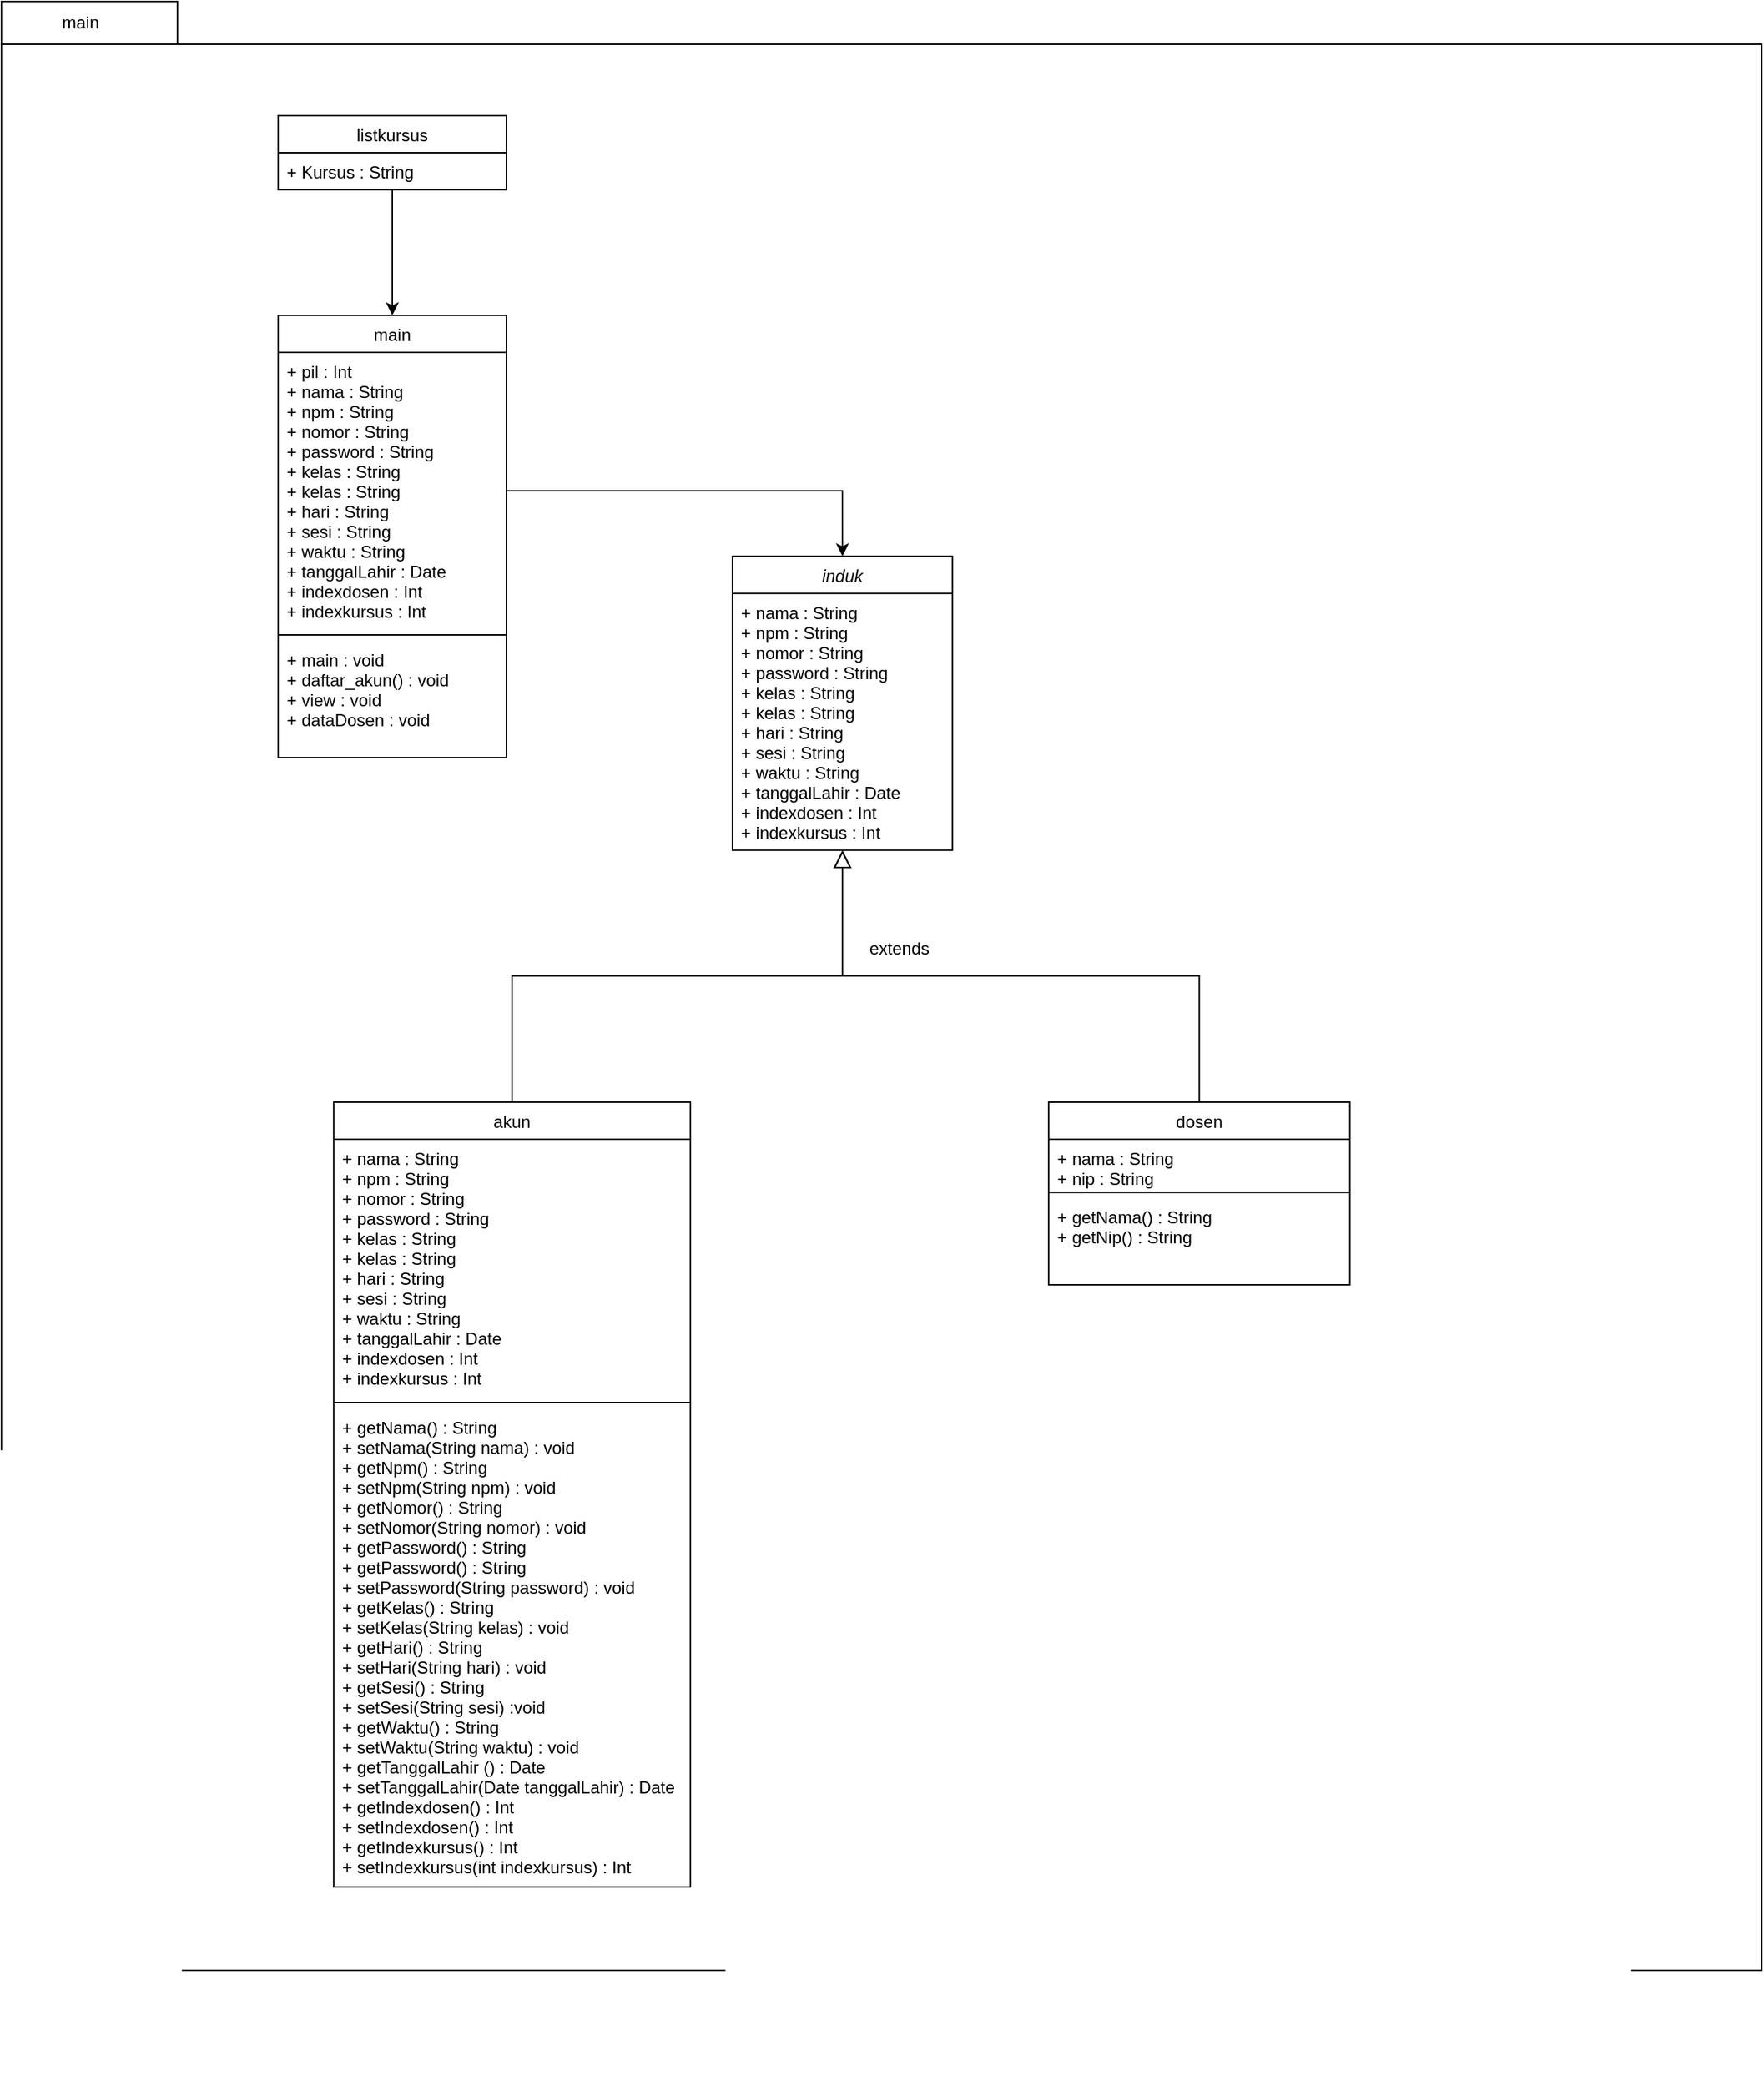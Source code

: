 <mxfile version="13.9.9" type="device" pages="3"><diagram id="C5RBs43oDa-KdzZeNtuy" name="Page-1"><mxGraphModel dx="1806" dy="2003" grid="1" gridSize="10" guides="1" tooltips="1" connect="1" arrows="1" fold="1" page="1" pageScale="1" pageWidth="827" pageHeight="1169" math="0" shadow="0"><root><mxCell id="WIyWlLk6GJQsqaUBKTNV-0"/><mxCell id="WIyWlLk6GJQsqaUBKTNV-1" parent="WIyWlLk6GJQsqaUBKTNV-0"/><mxCell id="YcAk5Lp_cPtrHCAaUFyN-0" value="" style="group" parent="WIyWlLk6GJQsqaUBKTNV-1" vertex="1" connectable="0"><mxGeometry x="350" y="-650" width="810" height="1270" as="geometry"/></mxCell><mxCell id="YcAk5Lp_cPtrHCAaUFyN-33" value="" style="group" parent="WIyWlLk6GJQsqaUBKTNV-1" vertex="1" connectable="0"><mxGeometry x="170" y="-710" width="1234" height="1460" as="geometry"/></mxCell><mxCell id="YcAk5Lp_cPtrHCAaUFyN-30" value="&lt;span style=&quot;font-weight: normal&quot;&gt;main&lt;/span&gt;" style="shape=folder;fontStyle=1;tabWidth=110;tabHeight=30;tabPosition=left;html=1;boundedLbl=1;labelInHeader=1;" parent="YcAk5Lp_cPtrHCAaUFyN-33" vertex="1"><mxGeometry width="1234" height="1380" as="geometry"/></mxCell><mxCell id="YcAk5Lp_cPtrHCAaUFyN-20" value="" style="group" parent="YcAk5Lp_cPtrHCAaUFyN-33" vertex="1" connectable="0"><mxGeometry x="374" y="980" width="630" height="480" as="geometry"/></mxCell><mxCell id="YcAk5Lp_cPtrHCAaUFyN-1" value="" style="group" parent="YcAk5Lp_cPtrHCAaUFyN-20" vertex="1" connectable="0"><mxGeometry x="-170" y="-650" width="800" height="1040" as="geometry"/></mxCell><mxCell id="YcAk5Lp_cPtrHCAaUFyN-32" value="" style="group" parent="YcAk5Lp_cPtrHCAaUFyN-1" vertex="1" connectable="0"><mxGeometry x="-10" y="-250" width="751.205" height="1241.439" as="geometry"/></mxCell><mxCell id="YcAk5Lp_cPtrHCAaUFyN-3" value="induk" style="swimlane;fontStyle=2;align=center;verticalAlign=top;childLayout=stackLayout;horizontal=1;startSize=26;horizontalStack=0;resizeParent=1;resizeLast=0;collapsible=1;marginBottom=0;rounded=0;shadow=0;strokeWidth=1;" parent="YcAk5Lp_cPtrHCAaUFyN-32" vertex="1"><mxGeometry x="318.434" y="308.868" width="154.217" height="206.038" as="geometry"><mxRectangle x="220" y="120" width="160" height="26" as="alternateBounds"/></mxGeometry></mxCell><mxCell id="YcAk5Lp_cPtrHCAaUFyN-4" value="+ nama : String&#10;+ npm : String &#10;+ nomor : String &#10;+ password : String &#10;+ kelas : String &#10;+ kelas : String &#10;+ hari : String &#10;+ sesi : String &#10;+ waktu : String&#10;+ tanggalLahir : Date&#10;+ indexdosen : Int &#10;+ indexkursus : Int " style="text;align=left;verticalAlign=top;spacingLeft=4;spacingRight=4;overflow=hidden;rotatable=0;points=[[0,0.5],[1,0.5]];portConstraint=eastwest;" parent="YcAk5Lp_cPtrHCAaUFyN-3" vertex="1"><mxGeometry y="26" width="154.217" height="170.717" as="geometry"/></mxCell><mxCell id="YcAk5Lp_cPtrHCAaUFyN-5" value="" style="line;html=1;strokeWidth=1;align=left;verticalAlign=middle;spacingTop=-1;spacingLeft=3;spacingRight=3;rotatable=0;labelPosition=right;points=[];portConstraint=eastwest;" parent="YcAk5Lp_cPtrHCAaUFyN-3" vertex="1"><mxGeometry y="196.717" width="154.217" as="geometry"/></mxCell><mxCell id="YcAk5Lp_cPtrHCAaUFyN-6" value="" style="endArrow=block;endSize=10;endFill=0;shadow=0;strokeWidth=1;rounded=0;edgeStyle=elbowEdgeStyle;elbow=vertical;" parent="YcAk5Lp_cPtrHCAaUFyN-32" source="YcAk5Lp_cPtrHCAaUFyN-8" target="YcAk5Lp_cPtrHCAaUFyN-3" edge="1"><mxGeometry width="160" relative="1" as="geometry"><mxPoint x="-96.024" y="1381.245" as="sourcePoint"/><mxPoint x="0.361" y="1281.17" as="targetPoint"/></mxGeometry></mxCell><mxCell id="YcAk5Lp_cPtrHCAaUFyN-7" value="" style="endArrow=block;endSize=10;endFill=0;shadow=0;strokeWidth=1;rounded=0;edgeStyle=elbowEdgeStyle;elbow=vertical;" parent="YcAk5Lp_cPtrHCAaUFyN-32" source="YcAk5Lp_cPtrHCAaUFyN-12" target="YcAk5Lp_cPtrHCAaUFyN-3" edge="1"><mxGeometry width="160" relative="1" as="geometry"><mxPoint x="-105.663" y="1214.453" as="sourcePoint"/><mxPoint x="-105.663" y="1214.453" as="targetPoint"/></mxGeometry></mxCell><mxCell id="YcAk5Lp_cPtrHCAaUFyN-8" value="dosen" style="swimlane;fontStyle=0;align=center;verticalAlign=top;childLayout=stackLayout;horizontal=1;startSize=26;horizontalStack=0;resizeParent=1;resizeLast=0;collapsible=1;marginBottom=0;rounded=0;shadow=0;strokeWidth=1;" parent="YcAk5Lp_cPtrHCAaUFyN-32" vertex="1"><mxGeometry x="540.12" y="691.509" width="211.084" height="128.038" as="geometry"><mxRectangle x="340" y="380" width="170" height="26" as="alternateBounds"/></mxGeometry></mxCell><mxCell id="YcAk5Lp_cPtrHCAaUFyN-9" value="+ nama : String &#10;+ nip : String" style="text;align=left;verticalAlign=top;spacingLeft=4;spacingRight=4;overflow=hidden;rotatable=0;points=[[0,0.5],[1,0.5]];portConstraint=eastwest;" parent="YcAk5Lp_cPtrHCAaUFyN-8" vertex="1"><mxGeometry y="26" width="211.084" height="33.358" as="geometry"/></mxCell><mxCell id="YcAk5Lp_cPtrHCAaUFyN-10" value="" style="line;html=1;strokeWidth=1;align=left;verticalAlign=middle;spacingTop=-1;spacingLeft=3;spacingRight=3;rotatable=0;labelPosition=right;points=[];portConstraint=eastwest;" parent="YcAk5Lp_cPtrHCAaUFyN-8" vertex="1"><mxGeometry y="59.358" width="211.084" height="7.849" as="geometry"/></mxCell><mxCell id="YcAk5Lp_cPtrHCAaUFyN-11" value="+ getNama() : String &#10;+ getNip() : String" style="text;align=left;verticalAlign=top;spacingLeft=4;spacingRight=4;overflow=hidden;rotatable=0;points=[[0,0.5],[1,0.5]];portConstraint=eastwest;" parent="YcAk5Lp_cPtrHCAaUFyN-8" vertex="1"><mxGeometry y="67.208" width="211.084" height="60.83" as="geometry"/></mxCell><mxCell id="YcAk5Lp_cPtrHCAaUFyN-12" value="akun" style="swimlane;fontStyle=0;align=center;verticalAlign=top;childLayout=stackLayout;horizontal=1;startSize=26;horizontalStack=0;resizeParent=1;resizeLast=0;collapsible=1;marginBottom=0;rounded=0;shadow=0;strokeWidth=1;" parent="YcAk5Lp_cPtrHCAaUFyN-32" vertex="1"><mxGeometry x="38.916" y="691.509" width="250" height="549.93" as="geometry"><mxRectangle x="130" y="380" width="160" height="26" as="alternateBounds"/></mxGeometry></mxCell><mxCell id="YcAk5Lp_cPtrHCAaUFyN-13" value="+ nama : String&#10;+ npm : String &#10;+ nomor : String &#10;+ password : String &#10;+ kelas : String &#10;+ kelas : String &#10;+ hari : String &#10;+ sesi : String &#10;+ waktu : String&#10;+ tanggalLahir : Date&#10;+ indexdosen : Int &#10;+ indexkursus : Int " style="text;align=left;verticalAlign=top;spacingLeft=4;spacingRight=4;overflow=hidden;rotatable=0;points=[[0,0.5],[1,0.5]];portConstraint=eastwest;" parent="YcAk5Lp_cPtrHCAaUFyN-12" vertex="1"><mxGeometry y="26" width="250" height="180.528" as="geometry"/></mxCell><mxCell id="YcAk5Lp_cPtrHCAaUFyN-14" value="" style="line;html=1;strokeWidth=1;align=left;verticalAlign=middle;spacingTop=-1;spacingLeft=3;spacingRight=3;rotatable=0;labelPosition=right;points=[];portConstraint=eastwest;" parent="YcAk5Lp_cPtrHCAaUFyN-12" vertex="1"><mxGeometry y="206.528" width="250" height="7.849" as="geometry"/></mxCell><mxCell id="YcAk5Lp_cPtrHCAaUFyN-15" value="+ getNama() : String &#10;+ setNama(String nama) : void&#10;+ getNpm() : String &#10;+ setNpm(String npm) : void&#10;+ getNomor() : String &#10;+ setNomor(String nomor) : void&#10;+ getPassword() : String &#10;+ getPassword() : String &#10;+ setPassword(String password) : void&#10;+ getKelas() : String &#10;+ setKelas(String kelas) : void &#10;+ getHari() : String&#10;+ setHari(String hari) : void&#10;+ getSesi() : String &#10;+ setSesi(String sesi) :void &#10;+ getWaktu() : String&#10;+ setWaktu(String waktu) : void &#10;+ getTanggalLahir () : Date &#10;+ setTanggalLahir(Date tanggalLahir) : Date &#10;+ getIndexdosen() : Int&#10;+ setIndexdosen() : Int&#10;+ getIndexkursus() : Int&#10;+ setIndexkursus(int indexkursus) : Int" style="text;align=left;verticalAlign=top;spacingLeft=4;spacingRight=4;overflow=hidden;rotatable=0;points=[[0,0.5],[1,0.5]];portConstraint=eastwest;fontStyle=0" parent="YcAk5Lp_cPtrHCAaUFyN-12" vertex="1"><mxGeometry y="214.377" width="250" height="335.55" as="geometry"/></mxCell><mxCell id="YcAk5Lp_cPtrHCAaUFyN-16" value="extends" style="text;html=1;align=center;verticalAlign=middle;resizable=0;points=[];autosize=1;" parent="YcAk5Lp_cPtrHCAaUFyN-32" vertex="1"><mxGeometry x="405.181" y="573.774" width="60" height="20" as="geometry"/></mxCell><mxCell id="YcAk5Lp_cPtrHCAaUFyN-21" value="listkursus" style="swimlane;fontStyle=0;align=center;verticalAlign=top;childLayout=stackLayout;horizontal=1;startSize=26;horizontalStack=0;resizeParent=1;resizeParentMax=0;resizeLast=0;collapsible=1;marginBottom=0;" parent="YcAk5Lp_cPtrHCAaUFyN-32" vertex="1"><mxGeometry width="160" height="52" as="geometry"/></mxCell><mxCell id="YcAk5Lp_cPtrHCAaUFyN-22" value="+ Kursus : String" style="text;strokeColor=none;fillColor=none;align=left;verticalAlign=top;spacingLeft=4;spacingRight=4;overflow=hidden;rotatable=0;points=[[0,0.5],[1,0.5]];portConstraint=eastwest;" parent="YcAk5Lp_cPtrHCAaUFyN-21" vertex="1"><mxGeometry y="26" width="160" height="26" as="geometry"/></mxCell><mxCell id="YcAk5Lp_cPtrHCAaUFyN-23" value="" style="line;strokeWidth=1;fillColor=none;align=left;verticalAlign=middle;spacingTop=-1;spacingLeft=3;spacingRight=3;rotatable=0;labelPosition=right;points=[];portConstraint=eastwest;" parent="YcAk5Lp_cPtrHCAaUFyN-21" vertex="1"><mxGeometry y="52" width="160" as="geometry"/></mxCell><mxCell id="YcAk5Lp_cPtrHCAaUFyN-24" value="main" style="swimlane;fontStyle=0;align=center;verticalAlign=top;childLayout=stackLayout;horizontal=1;startSize=26;horizontalStack=0;resizeParent=1;resizeLast=0;collapsible=1;marginBottom=0;rounded=0;shadow=0;strokeWidth=1;" parent="YcAk5Lp_cPtrHCAaUFyN-32" vertex="1"><mxGeometry y="140" width="160" height="310" as="geometry"><mxRectangle x="550" y="140" width="160" height="26" as="alternateBounds"/></mxGeometry></mxCell><mxCell id="YcAk5Lp_cPtrHCAaUFyN-25" value="+ pil : Int &#10;+ nama : String&#10;+ npm : String &#10;+ nomor : String &#10;+ password : String &#10;+ kelas : String &#10;+ kelas : String &#10;+ hari : String &#10;+ sesi : String &#10;+ waktu : String&#10;+ tanggalLahir : Date&#10;+ indexdosen : Int &#10;+ indexkursus : Int " style="text;align=left;verticalAlign=top;spacingLeft=4;spacingRight=4;overflow=hidden;rotatable=0;points=[[0,0.5],[1,0.5]];portConstraint=eastwest;" parent="YcAk5Lp_cPtrHCAaUFyN-24" vertex="1"><mxGeometry y="26" width="160" height="194" as="geometry"/></mxCell><mxCell id="YcAk5Lp_cPtrHCAaUFyN-26" value="" style="line;html=1;strokeWidth=1;align=left;verticalAlign=middle;spacingTop=-1;spacingLeft=3;spacingRight=3;rotatable=0;labelPosition=right;points=[];portConstraint=eastwest;" parent="YcAk5Lp_cPtrHCAaUFyN-24" vertex="1"><mxGeometry y="220" width="160" height="8" as="geometry"/></mxCell><mxCell id="YcAk5Lp_cPtrHCAaUFyN-27" value="+ main : void&#10;+ daftar_akun() : void&#10;+ view : void&#10;+ dataDosen : void&#10;" style="text;align=left;verticalAlign=top;spacingLeft=4;spacingRight=4;overflow=hidden;rotatable=0;points=[[0,0.5],[1,0.5]];portConstraint=eastwest;" parent="YcAk5Lp_cPtrHCAaUFyN-24" vertex="1"><mxGeometry y="228" width="160" height="82" as="geometry"/></mxCell><mxCell id="YcAk5Lp_cPtrHCAaUFyN-28" style="edgeStyle=orthogonalEdgeStyle;rounded=0;orthogonalLoop=1;jettySize=auto;html=1;" parent="YcAk5Lp_cPtrHCAaUFyN-32" source="YcAk5Lp_cPtrHCAaUFyN-21" target="YcAk5Lp_cPtrHCAaUFyN-24" edge="1"><mxGeometry relative="1" as="geometry"/></mxCell><mxCell id="YcAk5Lp_cPtrHCAaUFyN-29" style="edgeStyle=orthogonalEdgeStyle;rounded=0;orthogonalLoop=1;jettySize=auto;html=1;entryX=0.5;entryY=0;entryDx=0;entryDy=0;" parent="YcAk5Lp_cPtrHCAaUFyN-32" source="YcAk5Lp_cPtrHCAaUFyN-25" target="YcAk5Lp_cPtrHCAaUFyN-3" edge="1"><mxGeometry relative="1" as="geometry"/></mxCell></root></mxGraphModel></diagram><diagram id="yTEE8aQi8smulZtMkspI" name="Page-2"><mxGraphModel dx="2076" dy="2298" grid="1" gridSize="10" guides="1" tooltips="1" connect="1" arrows="1" fold="1" page="1" pageScale="1" pageWidth="850" pageHeight="1100" math="0" shadow="0"><root><mxCell id="rnBtXlRhw4GFqtKRZ-fv-0"/><mxCell id="rnBtXlRhw4GFqtKRZ-fv-1" parent="rnBtXlRhw4GFqtKRZ-fv-0"/><mxCell id="rEyd79gX35hgU72SHNgm-0" value="induk" style="swimlane;fontStyle=2;align=center;verticalAlign=top;childLayout=stackLayout;horizontal=1;startSize=26;horizontalStack=0;resizeParent=1;resizeLast=0;collapsible=1;marginBottom=0;rounded=0;shadow=0;strokeWidth=1;fontColor=#0000FF;strokeColor=#0000FF;" vertex="1" parent="rnBtXlRhw4GFqtKRZ-fv-1"><mxGeometry x="696.004" y="-660.002" width="154.217" height="206.038" as="geometry"><mxRectangle x="220" y="120" width="160" height="26" as="alternateBounds"/></mxGeometry></mxCell><mxCell id="rEyd79gX35hgU72SHNgm-1" value="+ nama : String&#10;+ npm : String &#10;+ nomor : String &#10;+ password : String &#10;+ kelas : String &#10;+ kelas : String &#10;+ hari : String &#10;+ sesi : String &#10;+ waktu : String&#10;+ tanggalLahir : Date&#10;+ indexdosen : Int &#10;+ indexkursus : Int " style="text;align=left;verticalAlign=top;spacingLeft=4;spacingRight=4;overflow=hidden;rotatable=0;points=[[0,0.5],[1,0.5]];portConstraint=eastwest;fontColor=#0000FF;" vertex="1" parent="rEyd79gX35hgU72SHNgm-0"><mxGeometry y="26" width="154.217" height="170.717" as="geometry"/></mxCell><mxCell id="rEyd79gX35hgU72SHNgm-2" value="" style="line;html=1;strokeWidth=1;align=left;verticalAlign=middle;spacingTop=-1;spacingLeft=3;spacingRight=3;rotatable=0;labelPosition=right;points=[];portConstraint=eastwest;fontColor=#0000FF;" vertex="1" parent="rEyd79gX35hgU72SHNgm-0"><mxGeometry y="196.717" width="154.217" as="geometry"/></mxCell><mxCell id="rEyd79gX35hgU72SHNgm-5" value="dosen" style="swimlane;fontStyle=0;align=center;verticalAlign=top;childLayout=stackLayout;horizontal=1;startSize=26;horizontalStack=0;resizeParent=1;resizeLast=0;collapsible=1;marginBottom=0;rounded=0;shadow=0;strokeWidth=1;fontColor=#0000FF;strokeColor=#0000FF;" vertex="1" parent="rnBtXlRhw4GFqtKRZ-fv-1"><mxGeometry x="910" y="40" width="211.08" height="86.83" as="geometry"><mxRectangle x="340" y="380" width="170" height="26" as="alternateBounds"/></mxGeometry></mxCell><mxCell id="rEyd79gX35hgU72SHNgm-7" value="" style="line;html=1;strokeWidth=1;align=left;verticalAlign=middle;spacingTop=-1;spacingLeft=3;spacingRight=3;rotatable=0;labelPosition=right;points=[];portConstraint=eastwest;fontColor=#0000FF;" vertex="1" parent="rEyd79gX35hgU72SHNgm-5"><mxGeometry y="26" width="211.08" as="geometry"/></mxCell><mxCell id="rEyd79gX35hgU72SHNgm-8" value="+ dosen(String nama, String nip)&#10;+ getNama() : String &#10;+ getNip() : String" style="text;align=left;verticalAlign=top;spacingLeft=4;spacingRight=4;overflow=hidden;rotatable=0;points=[[0,0.5],[1,0.5]];portConstraint=eastwest;fontColor=#0000FF;" vertex="1" parent="rEyd79gX35hgU72SHNgm-5"><mxGeometry y="26" width="211.08" height="60.83" as="geometry"/></mxCell><mxCell id="rEyd79gX35hgU72SHNgm-9" value="akun" style="swimlane;fontStyle=0;align=center;verticalAlign=top;childLayout=stackLayout;horizontal=1;startSize=26;horizontalStack=0;resizeParent=1;resizeLast=0;collapsible=1;marginBottom=0;rounded=0;shadow=0;strokeWidth=1;fontColor=#0000FF;strokeColor=#0000FF;" vertex="1" parent="rnBtXlRhw4GFqtKRZ-fv-1"><mxGeometry x="110.0" y="-30" width="450" height="390" as="geometry"><mxRectangle x="130" y="380" width="160" height="26" as="alternateBounds"/></mxGeometry></mxCell><mxCell id="rEyd79gX35hgU72SHNgm-11" value="" style="line;html=1;strokeWidth=1;align=left;verticalAlign=middle;spacingTop=-1;spacingLeft=3;spacingRight=3;rotatable=0;labelPosition=right;points=[];portConstraint=eastwest;fontColor=#0000FF;" vertex="1" parent="rEyd79gX35hgU72SHNgm-9"><mxGeometry y="26" width="450" as="geometry"/></mxCell><mxCell id="rEyd79gX35hgU72SHNgm-12" value="+ akun(String nama, String npm, String nomor, String password, Date tanggalLahir, &#10;String kelas, String hari, String sesi, String waktu, int indexdosen, int indexkursus)&#10;+ getNama() : String &#10;+ setNama(String nama) : void&#10;+ getNpm() : String &#10;+ setNpm(String npm) : void&#10;+ getNomor() : String &#10;+ setNomor(String nomor) : void&#10;+ getPassword() : String &#10;+ getPassword() : String &#10;+ setPassword(String password) : void&#10;+ getKelas() : String &#10;+ setKelas(String kelas) : void &#10;+ getHari() : String&#10;+ setHari(String hari) : void&#10;+ getSesi() : String &#10;+ setSesi(String sesi) :void &#10;+ getWaktu() : String&#10;+ setWaktu(String waktu) : void &#10;+ getTanggalLahir () : Date &#10;+ setTanggalLahir(Date tanggalLahir) : Date &#10;+ getIndexdosen() : Int&#10;+ setIndexdosen() : Int&#10;+ getIndexkursus() : Int&#10;+ setIndexkursus(int indexkursus) : Int" style="text;align=left;verticalAlign=top;spacingLeft=4;spacingRight=4;overflow=hidden;rotatable=0;points=[[0,0.5],[1,0.5]];portConstraint=eastwest;fontStyle=0;fontColor=#0000FF;" vertex="1" parent="rEyd79gX35hgU72SHNgm-9"><mxGeometry y="26" width="450" height="364" as="geometry"/></mxCell><mxCell id="rEyd79gX35hgU72SHNgm-16" value="&lt;font style=&quot;background-color: rgb(255 , 255 , 255)&quot;&gt;Extends&lt;/font&gt;" style="endArrow=block;endSize=16;endFill=0;html=1;labelBackgroundColor=#0000FF;exitX=0.5;exitY=0;exitDx=0;exitDy=0;entryX=0.25;entryY=1;entryDx=0;entryDy=0;fontColor=#0000FF;strokeColor=#0000FF;" edge="1" parent="rnBtXlRhw4GFqtKRZ-fv-1" source="rEyd79gX35hgU72SHNgm-9" target="rEyd79gX35hgU72SHNgm-0"><mxGeometry width="160" relative="1" as="geometry"><mxPoint x="800" y="-80" as="sourcePoint"/><mxPoint x="760" y="-110" as="targetPoint"/><Array as="points"/></mxGeometry></mxCell><mxCell id="rEyd79gX35hgU72SHNgm-17" value="&lt;font style=&quot;background-color: rgb(255 , 255 , 255)&quot;&gt;Extends&lt;/font&gt;" style="endArrow=block;endSize=16;endFill=0;html=1;labelBackgroundColor=#0000FF;exitX=0.5;exitY=0;exitDx=0;exitDy=0;entryX=0.75;entryY=1;entryDx=0;entryDy=0;fontColor=#0000FF;strokeColor=#0000FF;" edge="1" parent="rnBtXlRhw4GFqtKRZ-fv-1" source="rEyd79gX35hgU72SHNgm-5" target="rEyd79gX35hgU72SHNgm-0"><mxGeometry width="160" relative="1" as="geometry"><mxPoint x="800" y="10" as="sourcePoint"/><mxPoint x="760" y="-110" as="targetPoint"/></mxGeometry></mxCell><mxCell id="zPLOEvyS8z-LuWCjniAw-0" value="listkursus" style="swimlane;fontStyle=0;align=center;verticalAlign=top;childLayout=stackLayout;horizontal=1;startSize=26;horizontalStack=0;resizeParent=1;resizeParentMax=0;resizeLast=0;collapsible=1;marginBottom=0;fontColor=#0000FF;strokeColor=#0000FF;" vertex="1" parent="rnBtXlRhw4GFqtKRZ-fv-1"><mxGeometry x="630" y="50" width="160" height="52" as="geometry"/></mxCell><mxCell id="zPLOEvyS8z-LuWCjniAw-1" value="+ Kursus : String" style="text;strokeColor=none;fillColor=none;align=left;verticalAlign=top;spacingLeft=4;spacingRight=4;overflow=hidden;rotatable=0;points=[[0,0.5],[1,0.5]];portConstraint=eastwest;fontColor=#0000FF;" vertex="1" parent="zPLOEvyS8z-LuWCjniAw-0"><mxGeometry y="26" width="160" height="26" as="geometry"/></mxCell><mxCell id="zPLOEvyS8z-LuWCjniAw-2" value="" style="line;strokeWidth=1;fillColor=none;align=left;verticalAlign=middle;spacingTop=-1;spacingLeft=3;spacingRight=3;rotatable=0;labelPosition=right;points=[];portConstraint=eastwest;fontColor=#0000FF;" vertex="1" parent="zPLOEvyS8z-LuWCjniAw-0"><mxGeometry y="52" width="160" as="geometry"/></mxCell><mxCell id="zPLOEvyS8z-LuWCjniAw-3" value="main" style="swimlane;fontStyle=0;align=center;verticalAlign=top;childLayout=stackLayout;horizontal=1;startSize=26;horizontalStack=0;resizeParent=1;resizeLast=0;collapsible=1;marginBottom=0;rounded=0;shadow=0;strokeWidth=1;fontColor=#0000FF;strokeColor=#0000FF;" vertex="1" parent="rnBtXlRhw4GFqtKRZ-fv-1"><mxGeometry x="660" y="510" width="160" height="310" as="geometry"><mxRectangle x="550" y="140" width="160" height="26" as="alternateBounds"/></mxGeometry></mxCell><mxCell id="zPLOEvyS8z-LuWCjniAw-4" value="+ pil : Int &#10;+ nama : String&#10;+ npm : String &#10;+ nomor : String &#10;+ password : String &#10;+ kelas : String &#10;+ kelas : String &#10;+ hari : String &#10;+ sesi : String &#10;+ waktu : String&#10;+ tanggalLahir : Date&#10;+ indexdosen : Int &#10;+ indexkursus : Int " style="text;align=left;verticalAlign=top;spacingLeft=4;spacingRight=4;overflow=hidden;rotatable=0;points=[[0,0.5],[1,0.5]];portConstraint=eastwest;fontColor=#0000FF;" vertex="1" parent="zPLOEvyS8z-LuWCjniAw-3"><mxGeometry y="26" width="160" height="194" as="geometry"/></mxCell><mxCell id="zPLOEvyS8z-LuWCjniAw-5" value="" style="line;html=1;strokeWidth=1;align=left;verticalAlign=middle;spacingTop=-1;spacingLeft=3;spacingRight=3;rotatable=0;labelPosition=right;points=[];portConstraint=eastwest;fontColor=#0000FF;" vertex="1" parent="zPLOEvyS8z-LuWCjniAw-3"><mxGeometry y="220" width="160" height="8" as="geometry"/></mxCell><mxCell id="zPLOEvyS8z-LuWCjniAw-6" value="+ main : void&#10;+ daftar_akun() : void&#10;+ view : void&#10;+ dataDosen : void&#10;" style="text;align=left;verticalAlign=top;spacingLeft=4;spacingRight=4;overflow=hidden;rotatable=0;points=[[0,0.5],[1,0.5]];portConstraint=eastwest;fontColor=#0000FF;" vertex="1" parent="zPLOEvyS8z-LuWCjniAw-3"><mxGeometry y="228" width="160" height="82" as="geometry"/></mxCell><mxCell id="zPLOEvyS8z-LuWCjniAw-11" value="" style="endArrow=diamondThin;endFill=0;endSize=24;html=1;labelBackgroundColor=#0000FF;exitX=0.439;exitY=1.013;exitDx=0;exitDy=0;exitPerimeter=0;entryX=0.25;entryY=0;entryDx=0;entryDy=0;fontColor=#0000FF;strokeColor=#0000FF;" edge="1" parent="rnBtXlRhw4GFqtKRZ-fv-1" source="rEyd79gX35hgU72SHNgm-12" target="zPLOEvyS8z-LuWCjniAw-3"><mxGeometry width="160" relative="1" as="geometry"><mxPoint x="690" y="460" as="sourcePoint"/><mxPoint x="850" y="460" as="targetPoint"/></mxGeometry></mxCell><mxCell id="zPLOEvyS8z-LuWCjniAw-12" value="" style="endArrow=diamondThin;endFill=0;endSize=24;html=1;labelBackgroundColor=#0000FF;exitX=0.455;exitY=1.013;exitDx=0;exitDy=0;exitPerimeter=0;entryX=0.702;entryY=-0.005;entryDx=0;entryDy=0;entryPerimeter=0;fontColor=#0000FF;strokeColor=#0000FF;" edge="1" parent="rnBtXlRhw4GFqtKRZ-fv-1" source="rEyd79gX35hgU72SHNgm-8" target="zPLOEvyS8z-LuWCjniAw-3"><mxGeometry width="160" relative="1" as="geometry"><mxPoint x="690" y="460" as="sourcePoint"/><mxPoint x="850" y="460" as="targetPoint"/></mxGeometry></mxCell><mxCell id="zPLOEvyS8z-LuWCjniAw-13" value="" style="endArrow=diamondThin;endFill=0;endSize=24;html=1;labelBackgroundColor=#0000FF;exitX=0.485;exitY=1;exitDx=0;exitDy=0;exitPerimeter=0;fontColor=#0000FF;strokeColor=#0000FF;" edge="1" parent="rnBtXlRhw4GFqtKRZ-fv-1" source="zPLOEvyS8z-LuWCjniAw-1" target="zPLOEvyS8z-LuWCjniAw-3"><mxGeometry width="160" relative="1" as="geometry"><mxPoint x="710" y="290" as="sourcePoint"/><mxPoint x="870" y="290" as="targetPoint"/></mxGeometry></mxCell></root></mxGraphModel></diagram><diagram id="_DSGJQ5rjzdeAnwbVCC7" name="Page-3"><mxGraphModel dx="585" dy="334" grid="1" gridSize="10" guides="1" tooltips="1" connect="1" arrows="1" fold="1" page="1" pageScale="1" pageWidth="850" pageHeight="1100" math="0" shadow="0"><root><mxCell id="NRV-HRSMn4C8GHRp1ggu-0"/><mxCell id="NRV-HRSMn4C8GHRp1ggu-1" parent="NRV-HRSMn4C8GHRp1ggu-0"/><mxCell id="NRV-HRSMn4C8GHRp1ggu-2" value="Classname" style="swimlane;fontStyle=1;align=center;verticalAlign=top;childLayout=stackLayout;horizontal=1;startSize=26;horizontalStack=0;resizeParent=1;resizeParentMax=0;resizeLast=0;collapsible=1;marginBottom=0;strokeColor=#0000FF;fontColor=#0000FF;" vertex="1" parent="NRV-HRSMn4C8GHRp1ggu-1"><mxGeometry x="300" y="240" width="160" height="86" as="geometry"/></mxCell><mxCell id="NRV-HRSMn4C8GHRp1ggu-3" value="+ field: type" style="text;fillColor=none;align=left;verticalAlign=top;spacingLeft=4;spacingRight=4;overflow=hidden;rotatable=0;points=[[0,0.5],[1,0.5]];portConstraint=eastwest;strokeColor=#0000FF;fontColor=#0000FF;" vertex="1" parent="NRV-HRSMn4C8GHRp1ggu-2"><mxGeometry y="26" width="160" height="26" as="geometry"/></mxCell><mxCell id="NRV-HRSMn4C8GHRp1ggu-4" value="" style="line;strokeWidth=1;fillColor=none;align=left;verticalAlign=middle;spacingTop=-1;spacingLeft=3;spacingRight=3;rotatable=0;labelPosition=right;points=[];portConstraint=eastwest;strokeColor=#0000FF;fontColor=#0000FF;" vertex="1" parent="NRV-HRSMn4C8GHRp1ggu-2"><mxGeometry y="52" width="160" height="8" as="geometry"/></mxCell><mxCell id="NRV-HRSMn4C8GHRp1ggu-5" value="+ method(type): type" style="text;fillColor=none;align=left;verticalAlign=top;spacingLeft=4;spacingRight=4;overflow=hidden;rotatable=0;points=[[0,0.5],[1,0.5]];portConstraint=eastwest;strokeColor=#0000FF;fontColor=#0000FF;" vertex="1" parent="NRV-HRSMn4C8GHRp1ggu-2"><mxGeometry y="60" width="160" height="26" as="geometry"/></mxCell><mxCell id="NRV-HRSMn4C8GHRp1ggu-8" style="edgeStyle=orthogonalEdgeStyle;rounded=0;orthogonalLoop=1;jettySize=auto;html=1;strokeColor=#0000FF;fontColor=#0000FF;" edge="1" parent="NRV-HRSMn4C8GHRp1ggu-1" source="NRV-HRSMn4C8GHRp1ggu-3"><mxGeometry relative="1" as="geometry"><mxPoint x="530" y="279" as="targetPoint"/></mxGeometry></mxCell><mxCell id="NRV-HRSMn4C8GHRp1ggu-9" style="edgeStyle=orthogonalEdgeStyle;rounded=0;orthogonalLoop=1;jettySize=auto;html=1;strokeColor=#0000FF;fontColor=#0000FF;" edge="1" parent="NRV-HRSMn4C8GHRp1ggu-1" source="NRV-HRSMn4C8GHRp1ggu-5"><mxGeometry relative="1" as="geometry"><mxPoint x="530" y="313" as="targetPoint"/></mxGeometry></mxCell><mxCell id="NRV-HRSMn4C8GHRp1ggu-10" value="atribut" style="text;html=1;align=center;verticalAlign=middle;resizable=0;points=[];autosize=1;fontColor=#0000FF;" vertex="1" parent="NRV-HRSMn4C8GHRp1ggu-1"><mxGeometry x="545" y="270" width="50" height="20" as="geometry"/></mxCell><mxCell id="NRV-HRSMn4C8GHRp1ggu-11" value="method" style="text;align=center;verticalAlign=middle;resizable=0;points=[];autosize=1;fontColor=#0000FF;html=1;labelBackgroundColor=none;labelBorderColor=none;" vertex="1" parent="NRV-HRSMn4C8GHRp1ggu-1"><mxGeometry x="535" y="306" width="60" height="20" as="geometry"/></mxCell><mxCell id="NRV-HRSMn4C8GHRp1ggu-12" style="edgeStyle=orthogonalEdgeStyle;rounded=0;orthogonalLoop=1;jettySize=auto;html=1;exitX=1.02;exitY=0.151;exitDx=0;exitDy=0;exitPerimeter=0;strokeColor=#0000FF;fontColor=#0000FF;" edge="1" parent="NRV-HRSMn4C8GHRp1ggu-1" source="NRV-HRSMn4C8GHRp1ggu-2"><mxGeometry relative="1" as="geometry"><mxPoint x="530" y="253" as="targetPoint"/><mxPoint x="470" y="289" as="sourcePoint"/></mxGeometry></mxCell><mxCell id="NRV-HRSMn4C8GHRp1ggu-13" value="Nama Class" style="text;html=1;align=center;verticalAlign=middle;resizable=0;points=[];autosize=1;fontColor=#0000FF;" vertex="1" parent="NRV-HRSMn4C8GHRp1ggu-1"><mxGeometry x="530" y="240" width="80" height="20" as="geometry"/></mxCell><mxCell id="NRV-HRSMn4C8GHRp1ggu-17" value="" style="group" vertex="1" connectable="0" parent="NRV-HRSMn4C8GHRp1ggu-1"><mxGeometry x="290" y="370" width="310" height="40" as="geometry"/></mxCell><mxCell id="NRV-HRSMn4C8GHRp1ggu-14" value="pesawat" style="rounded=0;whiteSpace=wrap;html=1;labelBackgroundColor=none;strokeColor=#0000FF;fontColor=#0000FF;" vertex="1" parent="NRV-HRSMn4C8GHRp1ggu-17"><mxGeometry width="110" height="40" as="geometry"/></mxCell><mxCell id="NRV-HRSMn4C8GHRp1ggu-15" value="penumpang" style="rounded=0;whiteSpace=wrap;html=1;labelBackgroundColor=none;strokeColor=#0000FF;fontColor=#0000FF;" vertex="1" parent="NRV-HRSMn4C8GHRp1ggu-17"><mxGeometry x="200" width="110" height="40" as="geometry"/></mxCell><mxCell id="NRV-HRSMn4C8GHRp1ggu-16" style="edgeStyle=orthogonalEdgeStyle;rounded=0;orthogonalLoop=1;jettySize=auto;html=1;entryX=0;entryY=0.5;entryDx=0;entryDy=0;strokeColor=#0000FF;fontColor=#0000FF;labelBackgroundColor=none;" edge="1" parent="NRV-HRSMn4C8GHRp1ggu-17" source="NRV-HRSMn4C8GHRp1ggu-14" target="NRV-HRSMn4C8GHRp1ggu-15"><mxGeometry relative="1" as="geometry"/></mxCell><mxCell id="NRV-HRSMn4C8GHRp1ggu-18" value="Hewan" style="swimlane;fontStyle=1;align=center;verticalAlign=top;childLayout=stackLayout;horizontal=1;startSize=26;horizontalStack=0;resizeParent=1;resizeParentMax=0;resizeLast=0;collapsible=1;marginBottom=0;labelBackgroundColor=none;strokeColor=#0000FF;html=1;fontColor=#0000FF;" vertex="1" parent="NRV-HRSMn4C8GHRp1ggu-1"><mxGeometry x="365" y="464" width="160" height="86" as="geometry"/></mxCell><mxCell id="NRV-HRSMn4C8GHRp1ggu-19" value="+ field: type" style="text;strokeColor=none;fillColor=none;align=left;verticalAlign=top;spacingLeft=4;spacingRight=4;overflow=hidden;rotatable=0;points=[[0,0.5],[1,0.5]];portConstraint=eastwest;fontColor=#0000FF;" vertex="1" parent="NRV-HRSMn4C8GHRp1ggu-18"><mxGeometry y="26" width="160" height="26" as="geometry"/></mxCell><mxCell id="NRV-HRSMn4C8GHRp1ggu-20" value="" style="line;strokeWidth=1;fillColor=none;align=left;verticalAlign=middle;spacingTop=-1;spacingLeft=3;spacingRight=3;rotatable=0;labelPosition=right;points=[];portConstraint=eastwest;fontColor=#0000FF;" vertex="1" parent="NRV-HRSMn4C8GHRp1ggu-18"><mxGeometry y="52" width="160" height="8" as="geometry"/></mxCell><mxCell id="NRV-HRSMn4C8GHRp1ggu-21" value="+ method(type): type" style="text;strokeColor=none;fillColor=none;align=left;verticalAlign=top;spacingLeft=4;spacingRight=4;overflow=hidden;rotatable=0;points=[[0,0.5],[1,0.5]];portConstraint=eastwest;fontColor=#0000FF;" vertex="1" parent="NRV-HRSMn4C8GHRp1ggu-18"><mxGeometry y="60" width="160" height="26" as="geometry"/></mxCell><mxCell id="NRV-HRSMn4C8GHRp1ggu-22" value="Kucing" style="swimlane;fontStyle=1;align=center;verticalAlign=top;childLayout=stackLayout;horizontal=1;startSize=26;horizontalStack=0;resizeParent=1;resizeParentMax=0;resizeLast=0;collapsible=1;marginBottom=0;labelBackgroundColor=none;strokeColor=#0000FF;html=1;fontColor=#0000FF;" vertex="1" parent="NRV-HRSMn4C8GHRp1ggu-1"><mxGeometry x="160" y="640" width="160" height="86" as="geometry"/></mxCell><mxCell id="NRV-HRSMn4C8GHRp1ggu-23" value="+ field: type" style="text;strokeColor=none;fillColor=none;align=left;verticalAlign=top;spacingLeft=4;spacingRight=4;overflow=hidden;rotatable=0;points=[[0,0.5],[1,0.5]];portConstraint=eastwest;fontColor=#0000FF;" vertex="1" parent="NRV-HRSMn4C8GHRp1ggu-22"><mxGeometry y="26" width="160" height="26" as="geometry"/></mxCell><mxCell id="NRV-HRSMn4C8GHRp1ggu-24" value="" style="line;strokeWidth=1;fillColor=none;align=left;verticalAlign=middle;spacingTop=-1;spacingLeft=3;spacingRight=3;rotatable=0;labelPosition=right;points=[];portConstraint=eastwest;fontColor=#0000FF;" vertex="1" parent="NRV-HRSMn4C8GHRp1ggu-22"><mxGeometry y="52" width="160" height="8" as="geometry"/></mxCell><mxCell id="NRV-HRSMn4C8GHRp1ggu-25" value="+ method(type): type" style="text;strokeColor=none;fillColor=none;align=left;verticalAlign=top;spacingLeft=4;spacingRight=4;overflow=hidden;rotatable=0;points=[[0,0.5],[1,0.5]];portConstraint=eastwest;fontColor=#0000FF;" vertex="1" parent="NRV-HRSMn4C8GHRp1ggu-22"><mxGeometry y="60" width="160" height="26" as="geometry"/></mxCell><mxCell id="NRV-HRSMn4C8GHRp1ggu-26" value="Anjing" style="swimlane;fontStyle=1;align=center;verticalAlign=top;childLayout=stackLayout;horizontal=1;startSize=26;horizontalStack=0;resizeParent=1;resizeParentMax=0;resizeLast=0;collapsible=1;marginBottom=0;labelBackgroundColor=none;strokeColor=#0000FF;html=1;fontColor=#0000FF;" vertex="1" parent="NRV-HRSMn4C8GHRp1ggu-1"><mxGeometry x="560" y="640" width="160" height="86" as="geometry"/></mxCell><mxCell id="NRV-HRSMn4C8GHRp1ggu-27" value="+ field: type" style="text;strokeColor=none;fillColor=none;align=left;verticalAlign=top;spacingLeft=4;spacingRight=4;overflow=hidden;rotatable=0;points=[[0,0.5],[1,0.5]];portConstraint=eastwest;fontColor=#0000FF;" vertex="1" parent="NRV-HRSMn4C8GHRp1ggu-26"><mxGeometry y="26" width="160" height="26" as="geometry"/></mxCell><mxCell id="NRV-HRSMn4C8GHRp1ggu-28" value="" style="line;strokeWidth=1;fillColor=none;align=left;verticalAlign=middle;spacingTop=-1;spacingLeft=3;spacingRight=3;rotatable=0;labelPosition=right;points=[];portConstraint=eastwest;fontColor=#0000FF;" vertex="1" parent="NRV-HRSMn4C8GHRp1ggu-26"><mxGeometry y="52" width="160" height="8" as="geometry"/></mxCell><mxCell id="NRV-HRSMn4C8GHRp1ggu-29" value="+ method(type): type" style="text;strokeColor=none;fillColor=none;align=left;verticalAlign=top;spacingLeft=4;spacingRight=4;overflow=hidden;rotatable=0;points=[[0,0.5],[1,0.5]];portConstraint=eastwest;fontColor=#0000FF;" vertex="1" parent="NRV-HRSMn4C8GHRp1ggu-26"><mxGeometry y="60" width="160" height="26" as="geometry"/></mxCell><mxCell id="NRV-HRSMn4C8GHRp1ggu-30" value="Extends" style="endArrow=block;endSize=16;endFill=0;html=1;labelBackgroundColor=none;strokeColor=#0000FF;exitX=0.5;exitY=0;exitDx=0;exitDy=0;entryX=0.349;entryY=0.992;entryDx=0;entryDy=0;entryPerimeter=0;fontColor=#0000FF;" edge="1" parent="NRV-HRSMn4C8GHRp1ggu-1" source="NRV-HRSMn4C8GHRp1ggu-22" target="NRV-HRSMn4C8GHRp1ggu-21"><mxGeometry width="160" relative="1" as="geometry"><mxPoint x="360" y="500" as="sourcePoint"/><mxPoint x="390" y="580" as="targetPoint"/></mxGeometry></mxCell><mxCell id="NRV-HRSMn4C8GHRp1ggu-31" value="Extends" style="endArrow=block;endSize=16;endFill=0;html=1;labelBackgroundColor=none;strokeColor=#0000FF;exitX=0.5;exitY=0;exitDx=0;exitDy=0;fontColor=#0000FF;" edge="1" parent="NRV-HRSMn4C8GHRp1ggu-1" source="NRV-HRSMn4C8GHRp1ggu-26" target="NRV-HRSMn4C8GHRp1ggu-21"><mxGeometry width="160" relative="1" as="geometry"><mxPoint x="250" y="650" as="sourcePoint"/><mxPoint x="409.24" y="560.598" as="targetPoint"/></mxGeometry></mxCell><mxCell id="NRV-HRSMn4C8GHRp1ggu-32" value="Laptop" style="swimlane;fontStyle=1;align=center;verticalAlign=top;childLayout=stackLayout;horizontal=1;startSize=26;horizontalStack=0;resizeParent=1;resizeParentMax=0;resizeLast=0;collapsible=1;marginBottom=0;labelBackgroundColor=none;strokeColor=#0000FF;fontColor=#0000FF;html=1;" vertex="1" parent="NRV-HRSMn4C8GHRp1ggu-1"><mxGeometry x="160" y="800" width="160" height="86" as="geometry"/></mxCell><mxCell id="NRV-HRSMn4C8GHRp1ggu-33" value="+ field: type" style="text;strokeColor=none;fillColor=none;align=left;verticalAlign=top;spacingLeft=4;spacingRight=4;overflow=hidden;rotatable=0;points=[[0,0.5],[1,0.5]];portConstraint=eastwest;" vertex="1" parent="NRV-HRSMn4C8GHRp1ggu-32"><mxGeometry y="26" width="160" height="26" as="geometry"/></mxCell><mxCell id="NRV-HRSMn4C8GHRp1ggu-34" value="" style="line;strokeWidth=1;fillColor=none;align=left;verticalAlign=middle;spacingTop=-1;spacingLeft=3;spacingRight=3;rotatable=0;labelPosition=right;points=[];portConstraint=eastwest;" vertex="1" parent="NRV-HRSMn4C8GHRp1ggu-32"><mxGeometry y="52" width="160" height="8" as="geometry"/></mxCell><mxCell id="NRV-HRSMn4C8GHRp1ggu-35" value="+ method(type): type" style="text;strokeColor=none;fillColor=none;align=left;verticalAlign=top;spacingLeft=4;spacingRight=4;overflow=hidden;rotatable=0;points=[[0,0.5],[1,0.5]];portConstraint=eastwest;" vertex="1" parent="NRV-HRSMn4C8GHRp1ggu-32"><mxGeometry y="60" width="160" height="26" as="geometry"/></mxCell><mxCell id="NRV-HRSMn4C8GHRp1ggu-36" value="Laptop" style="swimlane;fontStyle=1;align=center;verticalAlign=top;childLayout=stackLayout;horizontal=1;startSize=26;horizontalStack=0;resizeParent=1;resizeParentMax=0;resizeLast=0;collapsible=1;marginBottom=0;labelBackgroundColor=none;strokeColor=#0000FF;fontColor=#0000FF;html=1;" vertex="1" parent="NRV-HRSMn4C8GHRp1ggu-1"><mxGeometry x="560" y="880" width="160" height="86" as="geometry"><mxRectangle x="560" y="880" width="70" height="26" as="alternateBounds"/></mxGeometry></mxCell><mxCell id="NRV-HRSMn4C8GHRp1ggu-37" value="+ field: type" style="text;strokeColor=none;fillColor=none;align=left;verticalAlign=top;spacingLeft=4;spacingRight=4;overflow=hidden;rotatable=0;points=[[0,0.5],[1,0.5]];portConstraint=eastwest;" vertex="1" parent="NRV-HRSMn4C8GHRp1ggu-36"><mxGeometry y="26" width="160" height="26" as="geometry"/></mxCell><mxCell id="NRV-HRSMn4C8GHRp1ggu-38" value="" style="line;strokeWidth=1;fillColor=none;align=left;verticalAlign=middle;spacingTop=-1;spacingLeft=3;spacingRight=3;rotatable=0;labelPosition=right;points=[];portConstraint=eastwest;" vertex="1" parent="NRV-HRSMn4C8GHRp1ggu-36"><mxGeometry y="52" width="160" height="8" as="geometry"/></mxCell><mxCell id="NRV-HRSMn4C8GHRp1ggu-39" value="+ method(type): type" style="text;strokeColor=none;fillColor=none;align=left;verticalAlign=top;spacingLeft=4;spacingRight=4;overflow=hidden;rotatable=0;points=[[0,0.5],[1,0.5]];portConstraint=eastwest;" vertex="1" parent="NRV-HRSMn4C8GHRp1ggu-36"><mxGeometry y="60" width="160" height="26" as="geometry"/></mxCell><mxCell id="NRV-HRSMn4C8GHRp1ggu-41" value="Use" style="endArrow=open;endSize=12;dashed=1;html=1;labelBackgroundColor=none;strokeColor=#0000FF;fontColor=#0000FF;exitX=1;exitY=0.5;exitDx=0;exitDy=0;entryX=-0.015;entryY=0.238;entryDx=0;entryDy=0;entryPerimeter=0;" edge="1" parent="NRV-HRSMn4C8GHRp1ggu-1" source="NRV-HRSMn4C8GHRp1ggu-33" target="NRV-HRSMn4C8GHRp1ggu-37"><mxGeometry x="1" y="-242" width="160" relative="1" as="geometry"><mxPoint x="360" y="700" as="sourcePoint"/><mxPoint x="520" y="700" as="targetPoint"/><mxPoint x="113" y="6" as="offset"/></mxGeometry></mxCell><mxCell id="NRV-HRSMn4C8GHRp1ggu-42" value="Classname" style="swimlane;fontStyle=1;align=center;verticalAlign=top;childLayout=stackLayout;horizontal=1;startSize=26;horizontalStack=0;resizeParent=1;resizeParentMax=0;resizeLast=0;collapsible=1;marginBottom=0;labelBackgroundColor=none;html=1;strokeColor=#0000FF;fontColor=#0000FF;" vertex="1" parent="NRV-HRSMn4C8GHRp1ggu-1"><mxGeometry x="300" y="130" width="160" height="88" as="geometry"/></mxCell><mxCell id="NRV-HRSMn4C8GHRp1ggu-43" value="+ field: type" style="text;fillColor=none;align=left;verticalAlign=top;spacingLeft=4;spacingRight=4;overflow=hidden;rotatable=0;points=[[0,0.5],[1,0.5]];portConstraint=eastwest;strokeColor=#0000FF;fontColor=#0000FF;" vertex="1" parent="NRV-HRSMn4C8GHRp1ggu-42"><mxGeometry y="26" width="160" height="26" as="geometry"/></mxCell><mxCell id="NRV-HRSMn4C8GHRp1ggu-44" value="" style="line;strokeWidth=1;fillColor=none;align=left;verticalAlign=middle;spacingTop=-1;spacingLeft=3;spacingRight=3;rotatable=0;labelPosition=right;points=[];portConstraint=eastwest;strokeColor=#0000FF;fontColor=#0000FF;" vertex="1" parent="NRV-HRSMn4C8GHRp1ggu-42"><mxGeometry y="52" width="160" as="geometry"/></mxCell><mxCell id="NRV-HRSMn4C8GHRp1ggu-45" value="+ method(type): type" style="text;fillColor=none;align=left;verticalAlign=top;spacingLeft=4;spacingRight=4;overflow=hidden;rotatable=0;points=[[0,0.5],[1,0.5]];portConstraint=eastwest;strokeColor=#0000FF;fontColor=#0000FF;" vertex="1" parent="NRV-HRSMn4C8GHRp1ggu-42"><mxGeometry y="52" width="160" height="36" as="geometry"/></mxCell><mxCell id="NRV-HRSMn4C8GHRp1ggu-46" style="edgeStyle=orthogonalEdgeStyle;rounded=0;orthogonalLoop=1;jettySize=auto;html=1;strokeColor=#0000FF;fontColor=#0000FF;" edge="1" parent="NRV-HRSMn4C8GHRp1ggu-1"><mxGeometry relative="1" as="geometry"><mxPoint x="520" y="140" as="targetPoint"/><mxPoint x="480" y="140" as="sourcePoint"/><Array as="points"><mxPoint x="460" y="140"/><mxPoint x="460" y="140"/></Array></mxGeometry></mxCell><mxCell id="NRV-HRSMn4C8GHRp1ggu-47" style="edgeStyle=orthogonalEdgeStyle;rounded=0;orthogonalLoop=1;jettySize=auto;html=1;labelBackgroundColor=none;strokeColor=#0000FF;fontColor=#0000FF;" edge="1" parent="NRV-HRSMn4C8GHRp1ggu-1" source="NRV-HRSMn4C8GHRp1ggu-43"><mxGeometry relative="1" as="geometry"><mxPoint x="520" y="169" as="targetPoint"/></mxGeometry></mxCell><mxCell id="NRV-HRSMn4C8GHRp1ggu-48" style="edgeStyle=orthogonalEdgeStyle;rounded=0;orthogonalLoop=1;jettySize=auto;html=1;labelBackgroundColor=none;strokeColor=#0000FF;fontColor=#0000FF;" edge="1" parent="NRV-HRSMn4C8GHRp1ggu-1" source="NRV-HRSMn4C8GHRp1ggu-45"><mxGeometry relative="1" as="geometry"><mxPoint x="520" y="203" as="targetPoint"/><Array as="points"><mxPoint x="470" y="203"/><mxPoint x="470" y="203"/></Array></mxGeometry></mxCell><mxCell id="NRV-HRSMn4C8GHRp1ggu-49" value="Nama Class" style="text;html=1;align=center;verticalAlign=middle;resizable=0;points=[];autosize=1;strokeColor=#0000FF;fontColor=#0000FF;" vertex="1" parent="NRV-HRSMn4C8GHRp1ggu-1"><mxGeometry x="520" y="130" width="80" height="20" as="geometry"/></mxCell><mxCell id="NRV-HRSMn4C8GHRp1ggu-50" value="atribut" style="text;html=1;align=center;verticalAlign=middle;resizable=0;points=[];autosize=1;strokeColor=#0000FF;fontColor=#0000FF;" vertex="1" parent="NRV-HRSMn4C8GHRp1ggu-1"><mxGeometry x="530" y="160" width="50" height="20" as="geometry"/></mxCell><mxCell id="NRV-HRSMn4C8GHRp1ggu-51" value="method" style="text;align=center;verticalAlign=middle;resizable=0;points=[];autosize=1;html=1;labelBackgroundColor=none;labelBorderColor=none;strokeColor=#0000FF;fontColor=#0000FF;" vertex="1" parent="NRV-HRSMn4C8GHRp1ggu-1"><mxGeometry x="525" y="190" width="60" height="20" as="geometry"/></mxCell></root></mxGraphModel></diagram></mxfile>